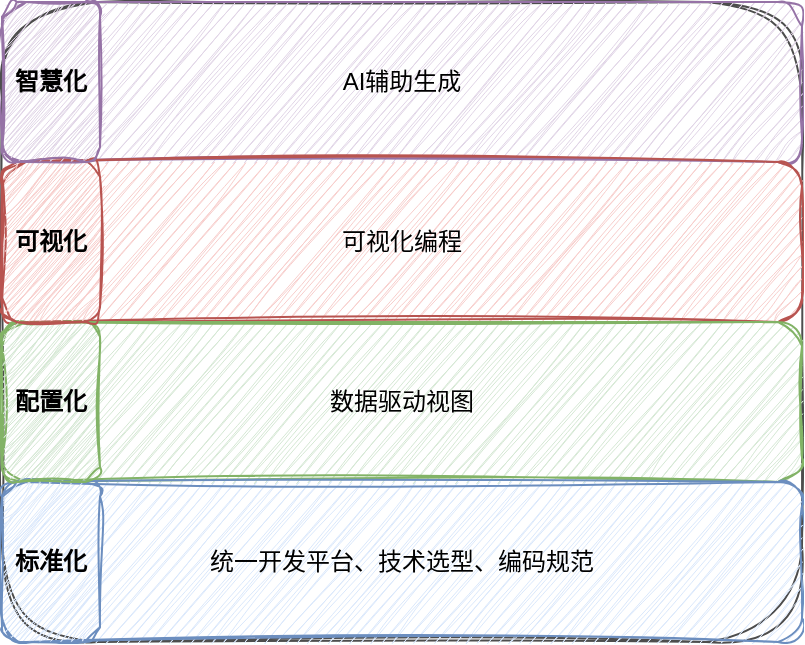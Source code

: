 <mxfile version="24.0.1" type="github">
  <diagram name="第 1 页" id="3tZ21pMMZ9bJWXgG2pwM">
    <mxGraphModel dx="989" dy="545" grid="1" gridSize="10" guides="1" tooltips="1" connect="1" arrows="1" fold="1" page="1" pageScale="1" pageWidth="827" pageHeight="1169" math="0" shadow="0">
      <root>
        <mxCell id="0" />
        <mxCell id="1" parent="0" />
        <mxCell id="r7-GNezHvX29lqFy12Uu-1" value="" style="rounded=1;whiteSpace=wrap;html=1;strokeColor=#4D4D4D;fillColor=none;glass=0;shadow=0;textShadow=0;sketch=1;curveFitting=1;jiggle=2;fontStyle=1" parent="1" vertex="1">
          <mxGeometry x="131" y="120" width="400" height="320" as="geometry" />
        </mxCell>
        <mxCell id="r7-GNezHvX29lqFy12Uu-2" value="AI辅助生成" style="rounded=1;whiteSpace=wrap;html=1;strokeColor=#9673a6;fillColor=#e1d5e7;glass=0;shadow=0;textShadow=0;sketch=1;curveFitting=1;jiggle=2;fontStyle=0" parent="1" vertex="1">
          <mxGeometry x="131" y="120" width="400" height="80" as="geometry" />
        </mxCell>
        <mxCell id="r7-GNezHvX29lqFy12Uu-3" value="可视化编程" style="rounded=1;whiteSpace=wrap;html=1;strokeColor=#b85450;fillColor=#f8cecc;glass=0;shadow=0;textShadow=0;sketch=1;curveFitting=1;jiggle=2;fontStyle=0" parent="1" vertex="1">
          <mxGeometry x="131" y="200" width="400" height="80" as="geometry" />
        </mxCell>
        <mxCell id="r7-GNezHvX29lqFy12Uu-4" value="数据驱动视图" style="rounded=1;whiteSpace=wrap;html=1;strokeColor=#82b366;fillColor=#d5e8d4;glass=0;shadow=0;textShadow=0;sketch=1;curveFitting=1;jiggle=2;fontStyle=0" parent="1" vertex="1">
          <mxGeometry x="131" y="280" width="400" height="80" as="geometry" />
        </mxCell>
        <mxCell id="r7-GNezHvX29lqFy12Uu-5" value="统一开发平台、技术选型、编码规范" style="rounded=1;whiteSpace=wrap;html=1;strokeColor=#6c8ebf;fillColor=#dae8fc;glass=0;shadow=0;textShadow=0;sketch=1;curveFitting=1;jiggle=2;fontStyle=0" parent="1" vertex="1">
          <mxGeometry x="131" y="360" width="400" height="80" as="geometry" />
        </mxCell>
        <mxCell id="r7-GNezHvX29lqFy12Uu-6" value="标准化" style="rounded=1;whiteSpace=wrap;html=1;strokeColor=#6c8ebf;fillColor=#dae8fc;glass=0;shadow=0;textShadow=0;sketch=1;curveFitting=1;jiggle=2;fontStyle=1" parent="1" vertex="1">
          <mxGeometry x="131" y="360" width="49" height="80" as="geometry" />
        </mxCell>
        <mxCell id="r7-GNezHvX29lqFy12Uu-7" value="配置化" style="rounded=1;whiteSpace=wrap;html=1;strokeColor=#82b366;fillColor=#d5e8d4;glass=0;shadow=0;textShadow=0;sketch=1;curveFitting=1;jiggle=2;fontStyle=1" parent="1" vertex="1">
          <mxGeometry x="131" y="280" width="49" height="80" as="geometry" />
        </mxCell>
        <mxCell id="r7-GNezHvX29lqFy12Uu-8" value="可视化" style="rounded=1;whiteSpace=wrap;html=1;strokeColor=#b85450;fillColor=#f8cecc;glass=0;shadow=0;textShadow=0;sketch=1;curveFitting=1;jiggle=2;fontStyle=1" parent="1" vertex="1">
          <mxGeometry x="131" y="200" width="49" height="80" as="geometry" />
        </mxCell>
        <mxCell id="r7-GNezHvX29lqFy12Uu-9" value="智慧化" style="rounded=1;whiteSpace=wrap;html=1;strokeColor=#9673a6;fillColor=#e1d5e7;glass=0;shadow=0;textShadow=0;sketch=1;curveFitting=1;jiggle=2;fontStyle=1" parent="1" vertex="1">
          <mxGeometry x="131" y="120" width="49" height="80" as="geometry" />
        </mxCell>
      </root>
    </mxGraphModel>
  </diagram>
</mxfile>
